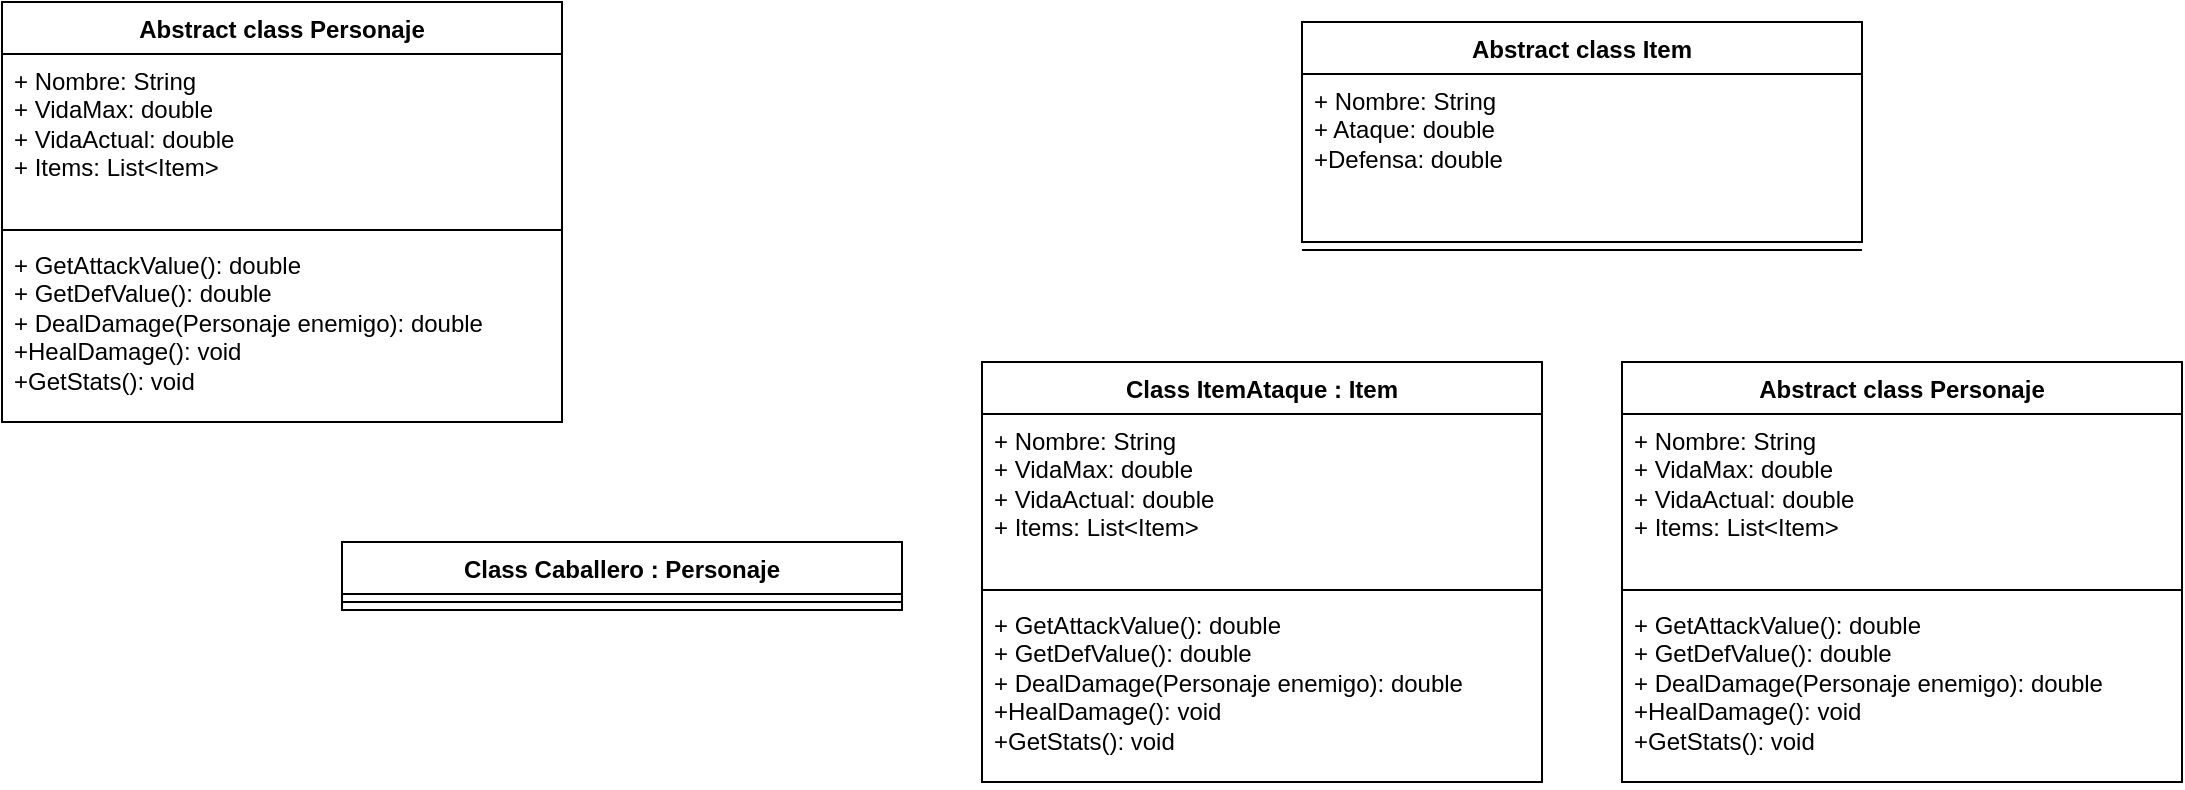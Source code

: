 <mxfile version="22.1.22" type="embed">
  <diagram id="23iRSUPoRavnBvh4doch" name="Page-1">
    <mxGraphModel dx="1658" dy="729" grid="1" gridSize="10" guides="1" tooltips="1" connect="1" arrows="1" fold="1" page="1" pageScale="1" pageWidth="827" pageHeight="1169" math="0" shadow="0">
      <root>
        <mxCell id="0" />
        <mxCell id="1" parent="0" />
        <mxCell id="3" value="Abstract class Personaje" style="swimlane;fontStyle=1;align=center;verticalAlign=top;childLayout=stackLayout;horizontal=1;startSize=26;horizontalStack=0;resizeParent=1;resizeParentMax=0;resizeLast=0;collapsible=1;marginBottom=0;whiteSpace=wrap;html=1;" vertex="1" parent="1">
          <mxGeometry x="-130" y="30" width="280" height="210" as="geometry" />
        </mxCell>
        <mxCell id="4" value="+ Nombre: String&lt;br&gt;+ VidaMax: double&lt;br&gt;+ VidaActual: double&lt;br&gt;+ Items: List&amp;lt;Item&amp;gt;&lt;br&gt;&lt;br&gt;&amp;nbsp;" style="text;strokeColor=none;fillColor=none;align=left;verticalAlign=top;spacingLeft=4;spacingRight=4;overflow=hidden;rotatable=0;points=[[0,0.5],[1,0.5]];portConstraint=eastwest;whiteSpace=wrap;html=1;" vertex="1" parent="3">
          <mxGeometry y="26" width="280" height="84" as="geometry" />
        </mxCell>
        <mxCell id="5" value="" style="line;strokeWidth=1;fillColor=none;align=left;verticalAlign=middle;spacingTop=-1;spacingLeft=3;spacingRight=3;rotatable=0;labelPosition=right;points=[];portConstraint=eastwest;strokeColor=inherit;" vertex="1" parent="3">
          <mxGeometry y="110" width="280" height="8" as="geometry" />
        </mxCell>
        <mxCell id="6" value="+ GetAttackValue(): double&lt;br&gt;+ GetDefValue(): double&lt;br&gt;+ DealDamage(Personaje enemigo): double&lt;br&gt;+HealDamage(): void&lt;br&gt;+GetStats(): void" style="text;strokeColor=none;fillColor=none;align=left;verticalAlign=top;spacingLeft=4;spacingRight=4;overflow=hidden;rotatable=0;points=[[0,0.5],[1,0.5]];portConstraint=eastwest;whiteSpace=wrap;html=1;" vertex="1" parent="3">
          <mxGeometry y="118" width="280" height="92" as="geometry" />
        </mxCell>
        <mxCell id="7" value="Abstract class Item" style="swimlane;fontStyle=1;align=center;verticalAlign=top;childLayout=stackLayout;horizontal=1;startSize=26;horizontalStack=0;resizeParent=1;resizeParentMax=0;resizeLast=0;collapsible=1;marginBottom=0;whiteSpace=wrap;html=1;" vertex="1" parent="1">
          <mxGeometry x="520" y="40" width="280" height="110" as="geometry" />
        </mxCell>
        <mxCell id="8" value="+ Nombre: String&lt;br&gt;+ Ataque: double&lt;br&gt;+Defensa: double&lt;br&gt;&lt;br&gt;&amp;nbsp;" style="text;strokeColor=none;fillColor=none;align=left;verticalAlign=top;spacingLeft=4;spacingRight=4;overflow=hidden;rotatable=0;points=[[0,0.5],[1,0.5]];portConstraint=eastwest;whiteSpace=wrap;html=1;" vertex="1" parent="7">
          <mxGeometry y="26" width="280" height="84" as="geometry" />
        </mxCell>
        <mxCell id="11" value="Class ItemAtaque : Item" style="swimlane;fontStyle=1;align=center;verticalAlign=top;childLayout=stackLayout;horizontal=1;startSize=26;horizontalStack=0;resizeParent=1;resizeParentMax=0;resizeLast=0;collapsible=1;marginBottom=0;whiteSpace=wrap;html=1;" vertex="1" parent="1">
          <mxGeometry x="360" y="210" width="280" height="210" as="geometry" />
        </mxCell>
        <mxCell id="12" value="+ Nombre: String&lt;br&gt;+ VidaMax: double&lt;br&gt;+ VidaActual: double&lt;br&gt;+ Items: List&amp;lt;Item&amp;gt;&lt;br&gt;&lt;br&gt;&amp;nbsp;" style="text;strokeColor=none;fillColor=none;align=left;verticalAlign=top;spacingLeft=4;spacingRight=4;overflow=hidden;rotatable=0;points=[[0,0.5],[1,0.5]];portConstraint=eastwest;whiteSpace=wrap;html=1;" vertex="1" parent="11">
          <mxGeometry y="26" width="280" height="84" as="geometry" />
        </mxCell>
        <mxCell id="13" value="" style="line;strokeWidth=1;fillColor=none;align=left;verticalAlign=middle;spacingTop=-1;spacingLeft=3;spacingRight=3;rotatable=0;labelPosition=right;points=[];portConstraint=eastwest;strokeColor=inherit;" vertex="1" parent="11">
          <mxGeometry y="110" width="280" height="8" as="geometry" />
        </mxCell>
        <mxCell id="14" value="+ GetAttackValue(): double&lt;br&gt;+ GetDefValue(): double&lt;br&gt;+ DealDamage(Personaje enemigo): double&lt;br&gt;+HealDamage(): void&lt;br&gt;+GetStats(): void" style="text;strokeColor=none;fillColor=none;align=left;verticalAlign=top;spacingLeft=4;spacingRight=4;overflow=hidden;rotatable=0;points=[[0,0.5],[1,0.5]];portConstraint=eastwest;whiteSpace=wrap;html=1;" vertex="1" parent="11">
          <mxGeometry y="118" width="280" height="92" as="geometry" />
        </mxCell>
        <mxCell id="15" value="Abstract class Personaje" style="swimlane;fontStyle=1;align=center;verticalAlign=top;childLayout=stackLayout;horizontal=1;startSize=26;horizontalStack=0;resizeParent=1;resizeParentMax=0;resizeLast=0;collapsible=1;marginBottom=0;whiteSpace=wrap;html=1;" vertex="1" parent="1">
          <mxGeometry x="680" y="210" width="280" height="210" as="geometry" />
        </mxCell>
        <mxCell id="16" value="+ Nombre: String&lt;br&gt;+ VidaMax: double&lt;br&gt;+ VidaActual: double&lt;br&gt;+ Items: List&amp;lt;Item&amp;gt;&lt;br&gt;&lt;br&gt;&amp;nbsp;" style="text;strokeColor=none;fillColor=none;align=left;verticalAlign=top;spacingLeft=4;spacingRight=4;overflow=hidden;rotatable=0;points=[[0,0.5],[1,0.5]];portConstraint=eastwest;whiteSpace=wrap;html=1;" vertex="1" parent="15">
          <mxGeometry y="26" width="280" height="84" as="geometry" />
        </mxCell>
        <mxCell id="17" value="" style="line;strokeWidth=1;fillColor=none;align=left;verticalAlign=middle;spacingTop=-1;spacingLeft=3;spacingRight=3;rotatable=0;labelPosition=right;points=[];portConstraint=eastwest;strokeColor=inherit;" vertex="1" parent="15">
          <mxGeometry y="110" width="280" height="8" as="geometry" />
        </mxCell>
        <mxCell id="18" value="+ GetAttackValue(): double&lt;br&gt;+ GetDefValue(): double&lt;br&gt;+ DealDamage(Personaje enemigo): double&lt;br&gt;+HealDamage(): void&lt;br&gt;+GetStats(): void" style="text;strokeColor=none;fillColor=none;align=left;verticalAlign=top;spacingLeft=4;spacingRight=4;overflow=hidden;rotatable=0;points=[[0,0.5],[1,0.5]];portConstraint=eastwest;whiteSpace=wrap;html=1;" vertex="1" parent="15">
          <mxGeometry y="118" width="280" height="92" as="geometry" />
        </mxCell>
        <mxCell id="9" value="" style="line;strokeWidth=1;fillColor=none;align=left;verticalAlign=middle;spacingTop=-1;spacingLeft=3;spacingRight=3;rotatable=0;labelPosition=right;points=[];portConstraint=eastwest;strokeColor=inherit;" vertex="1" parent="1">
          <mxGeometry x="520" y="150" width="280" height="8" as="geometry" />
        </mxCell>
        <mxCell id="19" value="Class Caballero : Personaje" style="swimlane;fontStyle=1;align=center;verticalAlign=top;childLayout=stackLayout;horizontal=1;startSize=26;horizontalStack=0;resizeParent=1;resizeParentMax=0;resizeLast=0;collapsible=1;marginBottom=0;whiteSpace=wrap;html=1;" vertex="1" parent="1">
          <mxGeometry x="40" y="300" width="280" height="34" as="geometry" />
        </mxCell>
        <mxCell id="21" value="" style="line;strokeWidth=1;fillColor=none;align=left;verticalAlign=middle;spacingTop=-1;spacingLeft=3;spacingRight=3;rotatable=0;labelPosition=right;points=[];portConstraint=eastwest;strokeColor=inherit;" vertex="1" parent="19">
          <mxGeometry y="26" width="280" height="8" as="geometry" />
        </mxCell>
      </root>
    </mxGraphModel>
  </diagram>
</mxfile>
